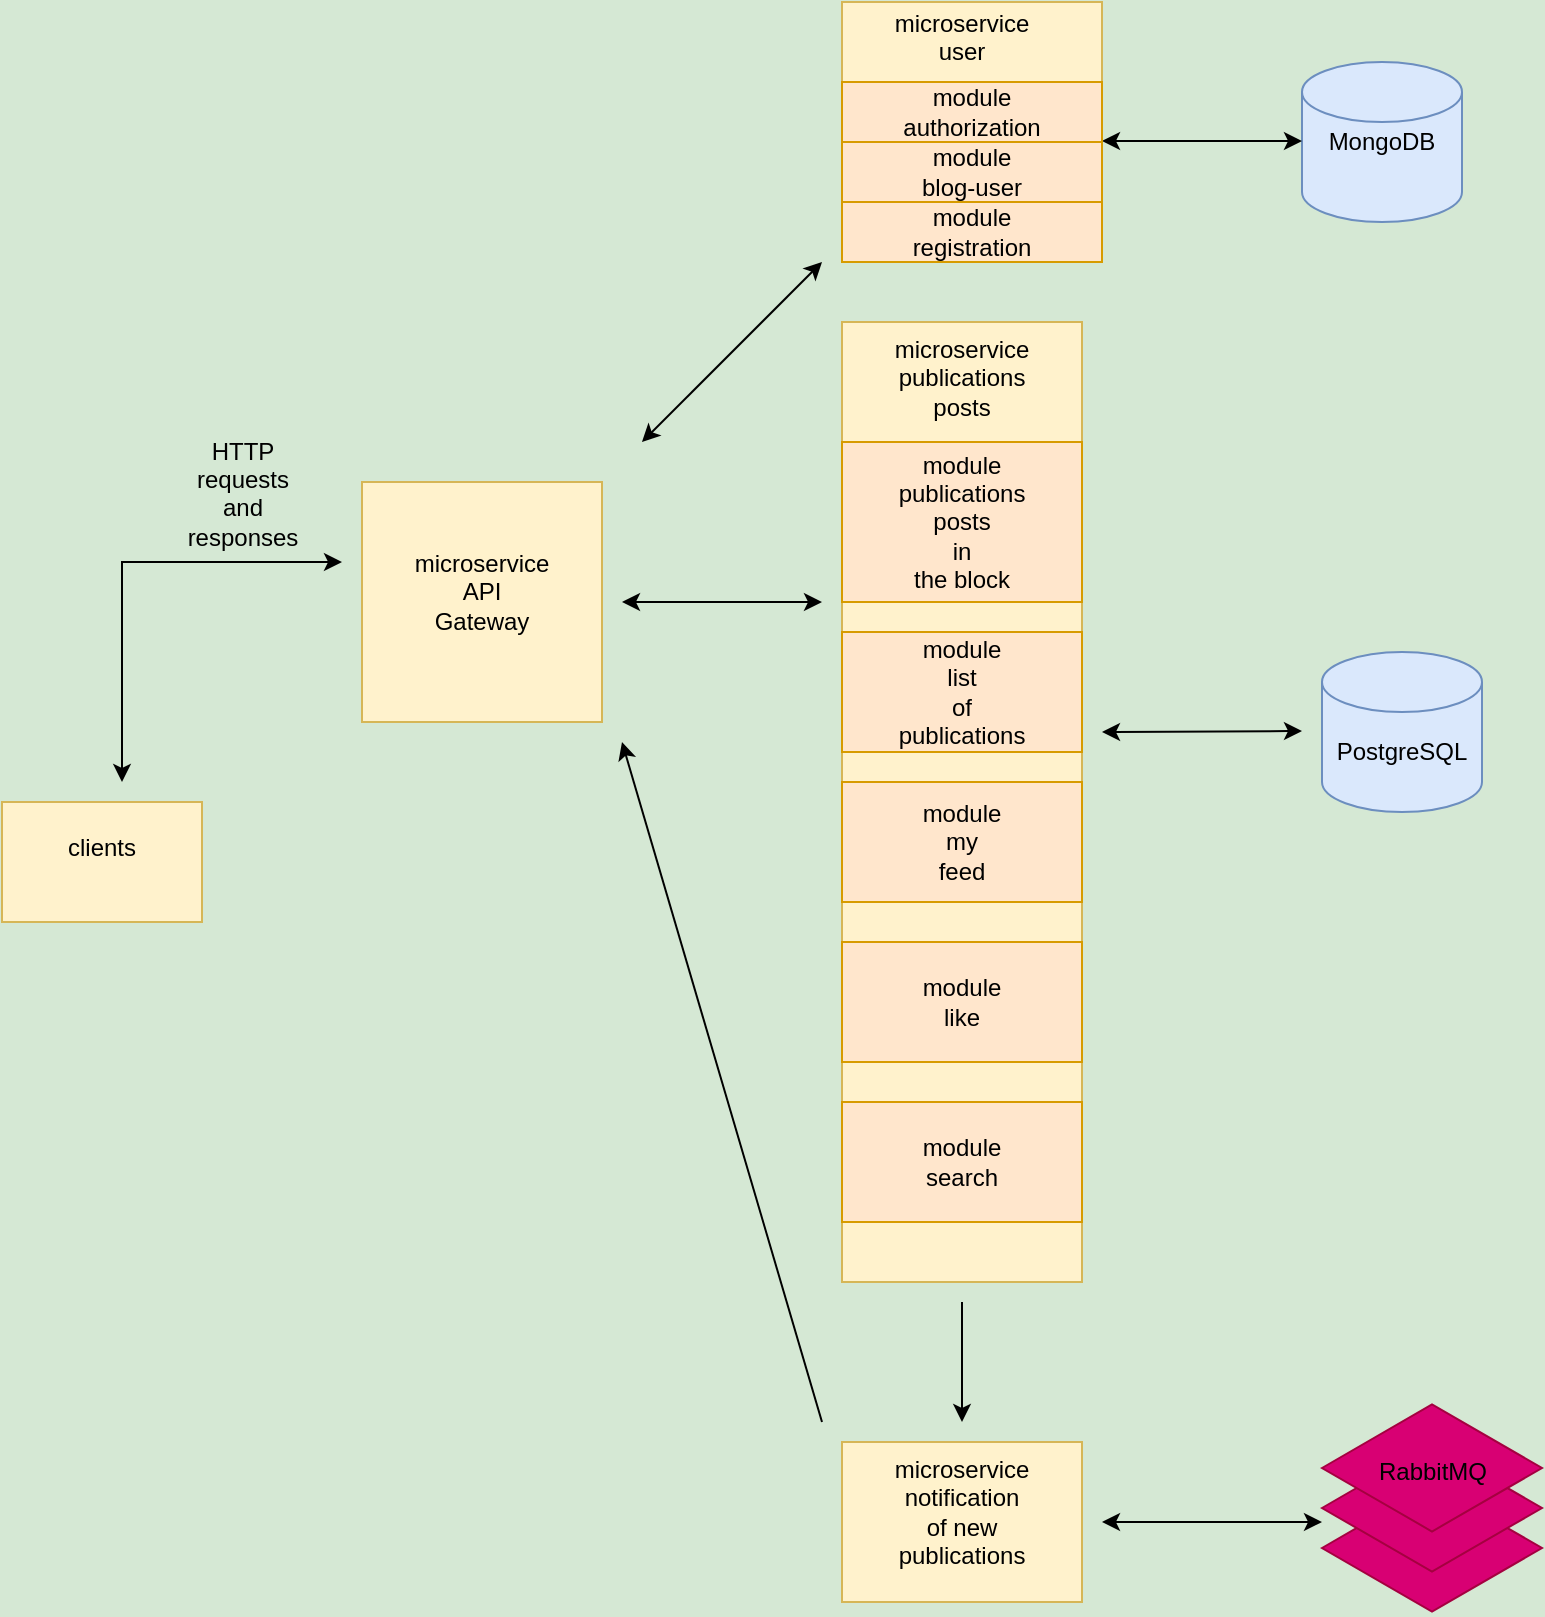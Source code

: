 <mxfile version="24.7.5">
  <diagram id="R2lEEEUBdFMjLlhIrx00" name="Page-1">
    <mxGraphModel dx="1002" dy="575" grid="1" gridSize="10" guides="1" tooltips="1" connect="1" arrows="1" fold="1" page="1" pageScale="1" pageWidth="850" pageHeight="1100" background="#D5E8D4" math="0" shadow="0" extFonts="Permanent Marker^https://fonts.googleapis.com/css?family=Permanent+Marker">
      <root>
        <mxCell id="0" />
        <mxCell id="1" parent="0" />
        <mxCell id="I05doOtokZfOyhsYzP_K-1" value="" style="rounded=0;whiteSpace=wrap;html=1;fillColor=#fff2cc;strokeColor=#d6b656;" parent="1" vertex="1">
          <mxGeometry x="200" y="280" width="120" height="120" as="geometry" />
        </mxCell>
        <mxCell id="I05doOtokZfOyhsYzP_K-3" value="microservice&lt;div&gt;API&lt;/div&gt;&lt;div&gt;Gateway&lt;/div&gt;" style="text;html=1;align=center;verticalAlign=middle;whiteSpace=wrap;rounded=0;" parent="1" vertex="1">
          <mxGeometry x="220" y="315" width="80" height="40" as="geometry" />
        </mxCell>
        <mxCell id="I05doOtokZfOyhsYzP_K-4" value="" style="rounded=1;whiteSpace=wrap;html=1;fillColor=#ffe6cc;strokeColor=#d79b00;" parent="1" vertex="1">
          <mxGeometry x="440" y="80" width="120" height="60" as="geometry" />
        </mxCell>
        <mxCell id="I05doOtokZfOyhsYzP_K-5" value="module&lt;div&gt;authorization&lt;/div&gt;&lt;div&gt;user&lt;/div&gt;" style="text;html=1;align=center;verticalAlign=middle;whiteSpace=wrap;rounded=0;" parent="1" vertex="1">
          <mxGeometry x="468.75" y="87.5" width="62.5" height="25" as="geometry" />
        </mxCell>
        <mxCell id="I05doOtokZfOyhsYzP_K-6" value="" style="whiteSpace=wrap;html=1;aspect=fixed;fillColor=#fff2cc;strokeColor=#d6b656;" parent="1" vertex="1">
          <mxGeometry x="440" y="40" width="130" height="130" as="geometry" />
        </mxCell>
        <mxCell id="I05doOtokZfOyhsYzP_K-7" value="microservice&lt;div&gt;user&lt;/div&gt;&lt;div&gt;&lt;br&gt;&lt;/div&gt;" style="text;html=1;align=center;verticalAlign=middle;whiteSpace=wrap;rounded=0;" parent="1" vertex="1">
          <mxGeometry x="470" y="50" width="60" height="30" as="geometry" />
        </mxCell>
        <mxCell id="I05doOtokZfOyhsYzP_K-16" value="" style="endArrow=classic;startArrow=classic;html=1;rounded=0;exitX=1;exitY=0;exitDx=0;exitDy=0;" parent="1" edge="1">
          <mxGeometry width="50" height="50" relative="1" as="geometry">
            <mxPoint x="340" y="260" as="sourcePoint" />
            <mxPoint x="430" y="170" as="targetPoint" />
            <Array as="points" />
          </mxGeometry>
        </mxCell>
        <mxCell id="I05doOtokZfOyhsYzP_K-19" value="" style="shape=cylinder3;whiteSpace=wrap;html=1;boundedLbl=1;backgroundOutline=1;size=15;fillColor=#dae8fc;strokeColor=#6c8ebf;" parent="1" vertex="1">
          <mxGeometry x="670" y="70" width="80" height="80" as="geometry" />
        </mxCell>
        <mxCell id="I05doOtokZfOyhsYzP_K-20" value="Mongo&lt;span style=&quot;background-color: initial;&quot;&gt;DB&lt;/span&gt;" style="text;html=1;align=center;verticalAlign=middle;whiteSpace=wrap;rounded=0;" parent="1" vertex="1">
          <mxGeometry x="680" y="95" width="60" height="30" as="geometry" />
        </mxCell>
        <mxCell id="I05doOtokZfOyhsYzP_K-21" value="" style="endArrow=classic;startArrow=classic;html=1;rounded=0;" parent="1" edge="1">
          <mxGeometry width="50" height="50" relative="1" as="geometry">
            <mxPoint x="570" y="109.5" as="sourcePoint" />
            <mxPoint x="670" y="109.5" as="targetPoint" />
          </mxGeometry>
        </mxCell>
        <mxCell id="I05doOtokZfOyhsYzP_K-29" value="" style="rounded=0;whiteSpace=wrap;html=1;fillColor=#fff2cc;strokeColor=#d6b656;" parent="1" vertex="1">
          <mxGeometry x="440" y="200" width="120" height="480" as="geometry" />
        </mxCell>
        <mxCell id="I05doOtokZfOyhsYzP_K-30" value="microservice&lt;div&gt;publications&lt;/div&gt;&lt;div&gt;posts&lt;/div&gt;&lt;div&gt;&lt;br&gt;&lt;/div&gt;" style="text;html=1;align=center;verticalAlign=middle;whiteSpace=wrap;rounded=0;" parent="1" vertex="1">
          <mxGeometry x="470" y="210" width="60" height="50" as="geometry" />
        </mxCell>
        <mxCell id="I05doOtokZfOyhsYzP_K-32" value="" style="rounded=0;whiteSpace=wrap;html=1;fillColor=#ffe6cc;strokeColor=#d79b00;" parent="1" vertex="1">
          <mxGeometry x="440" y="260" width="120" height="80" as="geometry" />
        </mxCell>
        <mxCell id="I05doOtokZfOyhsYzP_K-36" value="module&lt;div&gt;publications&lt;/div&gt;&lt;div&gt;posts&lt;/div&gt;&lt;div&gt;in&lt;/div&gt;&lt;div&gt;the block&lt;/div&gt;" style="text;html=1;align=center;verticalAlign=middle;whiteSpace=wrap;rounded=0;" parent="1" vertex="1">
          <mxGeometry x="470" y="285" width="60" height="30" as="geometry" />
        </mxCell>
        <mxCell id="I05doOtokZfOyhsYzP_K-37" value="" style="rounded=0;whiteSpace=wrap;html=1;fillColor=#ffe6cc;strokeColor=#d79b00;" parent="1" vertex="1">
          <mxGeometry x="440" y="355" width="120" height="60" as="geometry" />
        </mxCell>
        <mxCell id="I05doOtokZfOyhsYzP_K-38" value="module&lt;div&gt;list&lt;/div&gt;&lt;div&gt;of&lt;/div&gt;&lt;div&gt;publications&lt;/div&gt;" style="text;html=1;align=center;verticalAlign=middle;whiteSpace=wrap;rounded=0;" parent="1" vertex="1">
          <mxGeometry x="470" y="370" width="60" height="30" as="geometry" />
        </mxCell>
        <mxCell id="I05doOtokZfOyhsYzP_K-39" value="" style="rounded=0;whiteSpace=wrap;html=1;fillColor=#ffe6cc;strokeColor=#d79b00;" parent="1" vertex="1">
          <mxGeometry x="440" y="430" width="120" height="60" as="geometry" />
        </mxCell>
        <mxCell id="I05doOtokZfOyhsYzP_K-40" value="module&lt;div&gt;my&lt;/div&gt;&lt;div&gt;feed&lt;/div&gt;" style="text;html=1;align=center;verticalAlign=middle;whiteSpace=wrap;rounded=0;" parent="1" vertex="1">
          <mxGeometry x="470" y="445" width="60" height="30" as="geometry" />
        </mxCell>
        <mxCell id="I05doOtokZfOyhsYzP_K-41" value="" style="rounded=0;whiteSpace=wrap;html=1;fillColor=#ffe6cc;strokeColor=#d79b00;" parent="1" vertex="1">
          <mxGeometry x="440" y="510" width="120" height="60" as="geometry" />
        </mxCell>
        <mxCell id="I05doOtokZfOyhsYzP_K-42" value="module&lt;div&gt;like&lt;/div&gt;" style="text;html=1;align=center;verticalAlign=middle;whiteSpace=wrap;rounded=0;" parent="1" vertex="1">
          <mxGeometry x="470" y="525" width="60" height="30" as="geometry" />
        </mxCell>
        <mxCell id="I05doOtokZfOyhsYzP_K-43" value="" style="rounded=0;whiteSpace=wrap;html=1;fillColor=#ffe6cc;strokeColor=#d79b00;" parent="1" vertex="1">
          <mxGeometry x="440" y="590" width="120" height="60" as="geometry" />
        </mxCell>
        <mxCell id="I05doOtokZfOyhsYzP_K-44" value="module&lt;div&gt;search&lt;/div&gt;" style="text;html=1;align=center;verticalAlign=middle;whiteSpace=wrap;rounded=0;" parent="1" vertex="1">
          <mxGeometry x="470" y="605" width="60" height="30" as="geometry" />
        </mxCell>
        <mxCell id="I05doOtokZfOyhsYzP_K-45" value="" style="shape=cylinder3;whiteSpace=wrap;html=1;boundedLbl=1;backgroundOutline=1;size=15;fillColor=#dae8fc;strokeColor=#6c8ebf;" parent="1" vertex="1">
          <mxGeometry x="680" y="365" width="80" height="80" as="geometry" />
        </mxCell>
        <mxCell id="I05doOtokZfOyhsYzP_K-46" value="PostgreSQL" style="text;html=1;align=center;verticalAlign=middle;whiteSpace=wrap;rounded=0;" parent="1" vertex="1">
          <mxGeometry x="690" y="400" width="60" height="30" as="geometry" />
        </mxCell>
        <mxCell id="I05doOtokZfOyhsYzP_K-47" value="" style="endArrow=classic;startArrow=classic;html=1;rounded=0;" parent="1" edge="1">
          <mxGeometry width="50" height="50" relative="1" as="geometry">
            <mxPoint x="570" y="405" as="sourcePoint" />
            <mxPoint x="670" y="404.5" as="targetPoint" />
          </mxGeometry>
        </mxCell>
        <mxCell id="I05doOtokZfOyhsYzP_K-48" value="" style="rounded=0;whiteSpace=wrap;html=1;fillColor=#fff2cc;strokeColor=#d6b656;" parent="1" vertex="1">
          <mxGeometry x="440" y="760" width="120" height="80" as="geometry" />
        </mxCell>
        <mxCell id="I05doOtokZfOyhsYzP_K-49" value="microservice&lt;div&gt;notification&lt;/div&gt;&lt;div&gt;of new&lt;/div&gt;&lt;div&gt;publications&lt;/div&gt;" style="text;html=1;align=center;verticalAlign=middle;whiteSpace=wrap;rounded=0;" parent="1" vertex="1">
          <mxGeometry x="470" y="780" width="60" height="30" as="geometry" />
        </mxCell>
        <mxCell id="I05doOtokZfOyhsYzP_K-50" value="" style="endArrow=classic;startArrow=classic;html=1;rounded=0;" parent="1" edge="1">
          <mxGeometry width="50" height="50" relative="1" as="geometry">
            <mxPoint x="330" y="340" as="sourcePoint" />
            <mxPoint x="430" y="340" as="targetPoint" />
          </mxGeometry>
        </mxCell>
        <mxCell id="I05doOtokZfOyhsYzP_K-53" value="" style="endArrow=classic;html=1;rounded=0;" parent="1" edge="1">
          <mxGeometry width="50" height="50" relative="1" as="geometry">
            <mxPoint x="500" y="690" as="sourcePoint" />
            <mxPoint x="500" y="750" as="targetPoint" />
          </mxGeometry>
        </mxCell>
        <mxCell id="I05doOtokZfOyhsYzP_K-54" value="" style="endArrow=classic;html=1;rounded=0;" parent="1" edge="1">
          <mxGeometry width="50" height="50" relative="1" as="geometry">
            <mxPoint x="430" y="750" as="sourcePoint" />
            <mxPoint x="330" y="410" as="targetPoint" />
          </mxGeometry>
        </mxCell>
        <mxCell id="I05doOtokZfOyhsYzP_K-55" value="" style="rounded=0;whiteSpace=wrap;html=1;fillColor=#fff2cc;strokeColor=#d6b656;" parent="1" vertex="1">
          <mxGeometry x="20" y="440" width="100" height="60" as="geometry" />
        </mxCell>
        <mxCell id="I05doOtokZfOyhsYzP_K-56" value="clients&lt;div&gt;&lt;br&gt;&lt;/div&gt;" style="text;html=1;align=center;verticalAlign=middle;whiteSpace=wrap;rounded=0;" parent="1" vertex="1">
          <mxGeometry x="40" y="455" width="60" height="30" as="geometry" />
        </mxCell>
        <mxCell id="I05doOtokZfOyhsYzP_K-57" value="" style="endArrow=classic;startArrow=classic;html=1;rounded=0;" parent="1" edge="1">
          <mxGeometry width="50" height="50" relative="1" as="geometry">
            <mxPoint x="80" y="430" as="sourcePoint" />
            <mxPoint x="190" y="320" as="targetPoint" />
            <Array as="points">
              <mxPoint x="80" y="320" />
            </Array>
          </mxGeometry>
        </mxCell>
        <mxCell id="I05doOtokZfOyhsYzP_K-59" value="HTTP&lt;div&gt;requests&lt;/div&gt;&lt;div&gt;and&lt;/div&gt;&lt;div&gt;responses&lt;/div&gt;&lt;div&gt;&lt;br&gt;&lt;/div&gt;" style="text;html=1;align=center;verticalAlign=middle;resizable=0;points=[];autosize=1;strokeColor=none;fillColor=none;" parent="1" vertex="1">
          <mxGeometry x="100" y="248" width="80" height="90" as="geometry" />
        </mxCell>
        <mxCell id="I05doOtokZfOyhsYzP_K-60" value="" style="endArrow=classic;startArrow=classic;html=1;rounded=0;" parent="1" edge="1">
          <mxGeometry width="50" height="50" relative="1" as="geometry">
            <mxPoint x="570" y="800" as="sourcePoint" />
            <mxPoint x="680" y="800" as="targetPoint" />
          </mxGeometry>
        </mxCell>
        <mxCell id="I05doOtokZfOyhsYzP_K-61" value="" style="html=1;whiteSpace=wrap;aspect=fixed;shape=isoRectangle;fillColor=#d80073;fontColor=#ffffff;strokeColor=#A50040;" parent="1" vertex="1">
          <mxGeometry x="680" y="780" width="110" height="66" as="geometry" />
        </mxCell>
        <mxCell id="I05doOtokZfOyhsYzP_K-62" value="" style="html=1;whiteSpace=wrap;aspect=fixed;shape=isoRectangle;fillColor=#d80073;fontColor=#ffffff;strokeColor=#A50040;" parent="1" vertex="1">
          <mxGeometry x="680" y="760" width="110" height="66" as="geometry" />
        </mxCell>
        <mxCell id="I05doOtokZfOyhsYzP_K-63" value="" style="html=1;whiteSpace=wrap;aspect=fixed;shape=isoRectangle;fillColor=#d80073;fontColor=#ffffff;strokeColor=#A50040;" parent="1" vertex="1">
          <mxGeometry x="680" y="740" width="110" height="66" as="geometry" />
        </mxCell>
        <mxCell id="I05doOtokZfOyhsYzP_K-64" value="&lt;h6 style=&quot;&quot;&gt;&lt;span style=&quot;font-size: 12px; font-weight: normal;&quot;&gt;&lt;font face=&quot;Helvetica&quot;&gt;RabbitMQ&lt;/font&gt;&lt;/span&gt;&lt;/h6&gt;" style="text;strokeColor=none;fillColor=none;html=1;fontSize=24;fontStyle=1;verticalAlign=middle;align=center;" parent="1" vertex="1">
          <mxGeometry x="685" y="753" width="100" height="40" as="geometry" />
        </mxCell>
        <mxCell id="I05doOtokZfOyhsYzP_K-65" style="edgeStyle=orthogonalEdgeStyle;rounded=0;orthogonalLoop=1;jettySize=auto;html=1;exitX=0.5;exitY=1;exitDx=0;exitDy=0;" parent="1" source="I05doOtokZfOyhsYzP_K-64" target="I05doOtokZfOyhsYzP_K-64" edge="1">
          <mxGeometry relative="1" as="geometry" />
        </mxCell>
        <mxCell id="hSmiJtpzhgpsPx8Sou_j-1" value="module&lt;div&gt;authorization&lt;/div&gt;" style="rounded=0;whiteSpace=wrap;html=1;fillColor=#ffe6cc;strokeColor=#d79b00;" vertex="1" parent="1">
          <mxGeometry x="440" y="80" width="130" height="30" as="geometry" />
        </mxCell>
        <mxCell id="hSmiJtpzhgpsPx8Sou_j-2" value="module&lt;div&gt;blog-user&lt;/div&gt;" style="rounded=0;whiteSpace=wrap;html=1;fillColor=#ffe6cc;strokeColor=#d79b00;" vertex="1" parent="1">
          <mxGeometry x="440" y="110" width="130" height="30" as="geometry" />
        </mxCell>
        <mxCell id="hSmiJtpzhgpsPx8Sou_j-3" value="module&lt;div&gt;registration&lt;/div&gt;" style="rounded=0;whiteSpace=wrap;html=1;fillColor=#ffe6cc;strokeColor=#d79b00;" vertex="1" parent="1">
          <mxGeometry x="440" y="140" width="130" height="30" as="geometry" />
        </mxCell>
      </root>
    </mxGraphModel>
  </diagram>
</mxfile>
